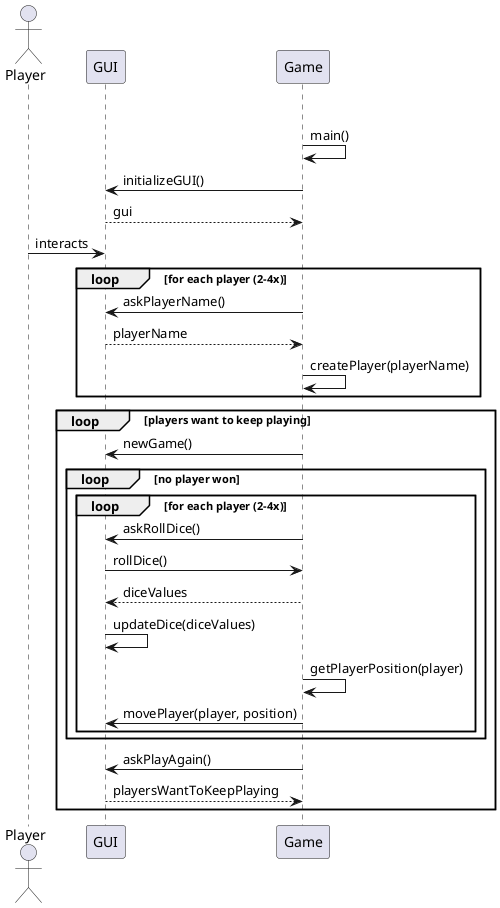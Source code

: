 @startuml
'https://plantuml.com/sequence-diagram

actor Player
Player -[hidden]-> GUI
GUI -[hidden]-> Game

Game -> Game : main()

GUI <- Game : initializeGUI()
GUI --> Game : gui
Player -> GUI : interacts

loop for each player (2-4x)
    GUI <- Game : askPlayerName()
    GUI --> Game : playerName
    Game -> Game : createPlayer(playerName)
end

loop players want to keep playing
    GUI <- Game : newGame()
    loop no player won
        loop for each player (2-4x)
            GUI <- Game : askRollDice()
            GUI -> Game : rollDice()
            GUI <-- Game : diceValues
            GUI -> GUI : updateDice(diceValues)
            Game -> Game : getPlayerPosition(player)
            GUI <- Game : movePlayer(player, position)
        end
    end
    GUI <- Game : askPlayAgain()
    GUI --> Game : playersWantToKeepPlaying
end

@enduml